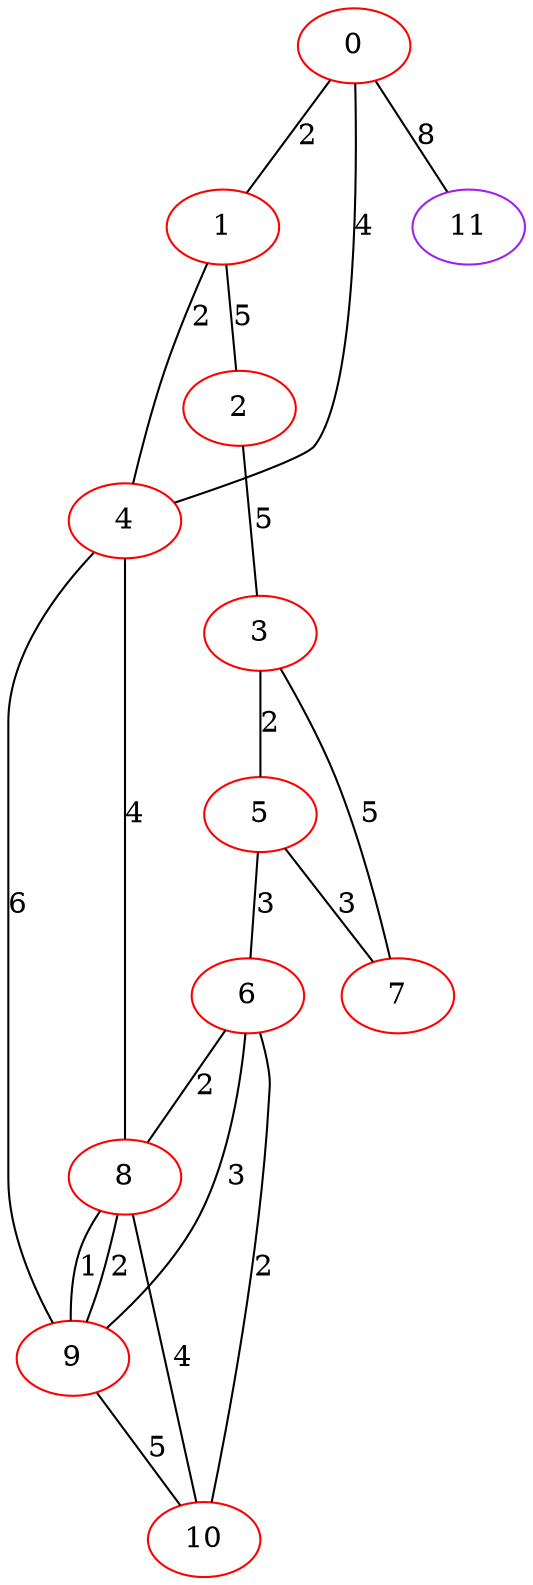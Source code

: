 graph "" {
0 [color=red, weight=1];
1 [color=red, weight=1];
2 [color=red, weight=1];
3 [color=red, weight=1];
4 [color=red, weight=1];
5 [color=red, weight=1];
6 [color=red, weight=1];
7 [color=red, weight=1];
8 [color=red, weight=1];
9 [color=red, weight=1];
10 [color=red, weight=1];
11 [color=purple, weight=4];
0 -- 1  [key=0, label=2];
0 -- 11  [key=0, label=8];
0 -- 4  [key=0, label=4];
1 -- 2  [key=0, label=5];
1 -- 4  [key=0, label=2];
2 -- 3  [key=0, label=5];
3 -- 5  [key=0, label=2];
3 -- 7  [key=0, label=5];
4 -- 8  [key=0, label=4];
4 -- 9  [key=0, label=6];
5 -- 6  [key=0, label=3];
5 -- 7  [key=0, label=3];
6 -- 8  [key=0, label=2];
6 -- 9  [key=0, label=3];
6 -- 10  [key=0, label=2];
8 -- 9  [key=0, label=1];
8 -- 9  [key=1, label=2];
8 -- 10  [key=0, label=4];
9 -- 10  [key=0, label=5];
}

